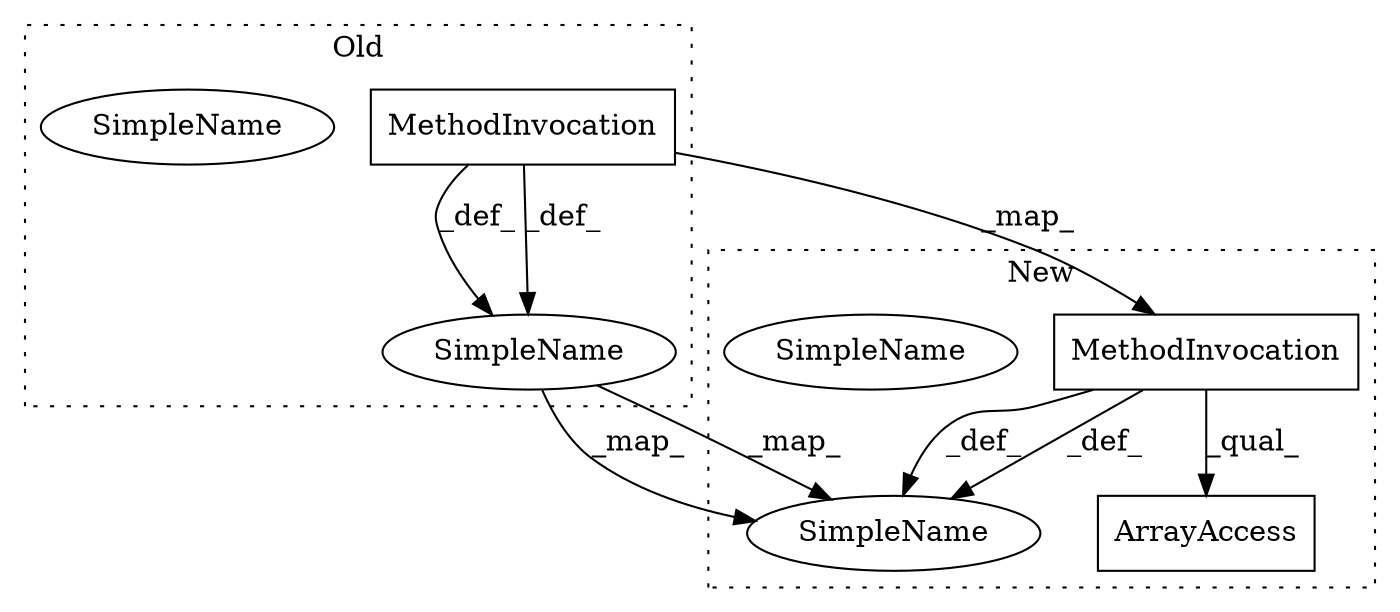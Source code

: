 digraph G {
subgraph cluster0 {
2 [label="MethodInvocation" a="32" s="1252,1269" l="4,1" shape="box"];
5 [label="SimpleName" a="42" s="1283" l="9" shape="ellipse"];
7 [label="SimpleName" a="42" s="1283" l="9" shape="ellipse"];
label = "Old";
style="dotted";
}
subgraph cluster1 {
1 [label="ArrayAccess" a="2" s="1242,1338" l="34,2" shape="box"];
3 [label="MethodInvocation" a="32" s="1252,1269" l="4,1" shape="box"];
4 [label="SimpleName" a="42" s="1346" l="9" shape="ellipse"];
6 [label="SimpleName" a="42" s="1346" l="9" shape="ellipse"];
label = "New";
style="dotted";
}
2 -> 7 [label="_def_"];
2 -> 3 [label="_map_"];
2 -> 7 [label="_def_"];
3 -> 6 [label="_def_"];
3 -> 6 [label="_def_"];
3 -> 1 [label="_qual_"];
7 -> 6 [label="_map_"];
7 -> 6 [label="_map_"];
}
